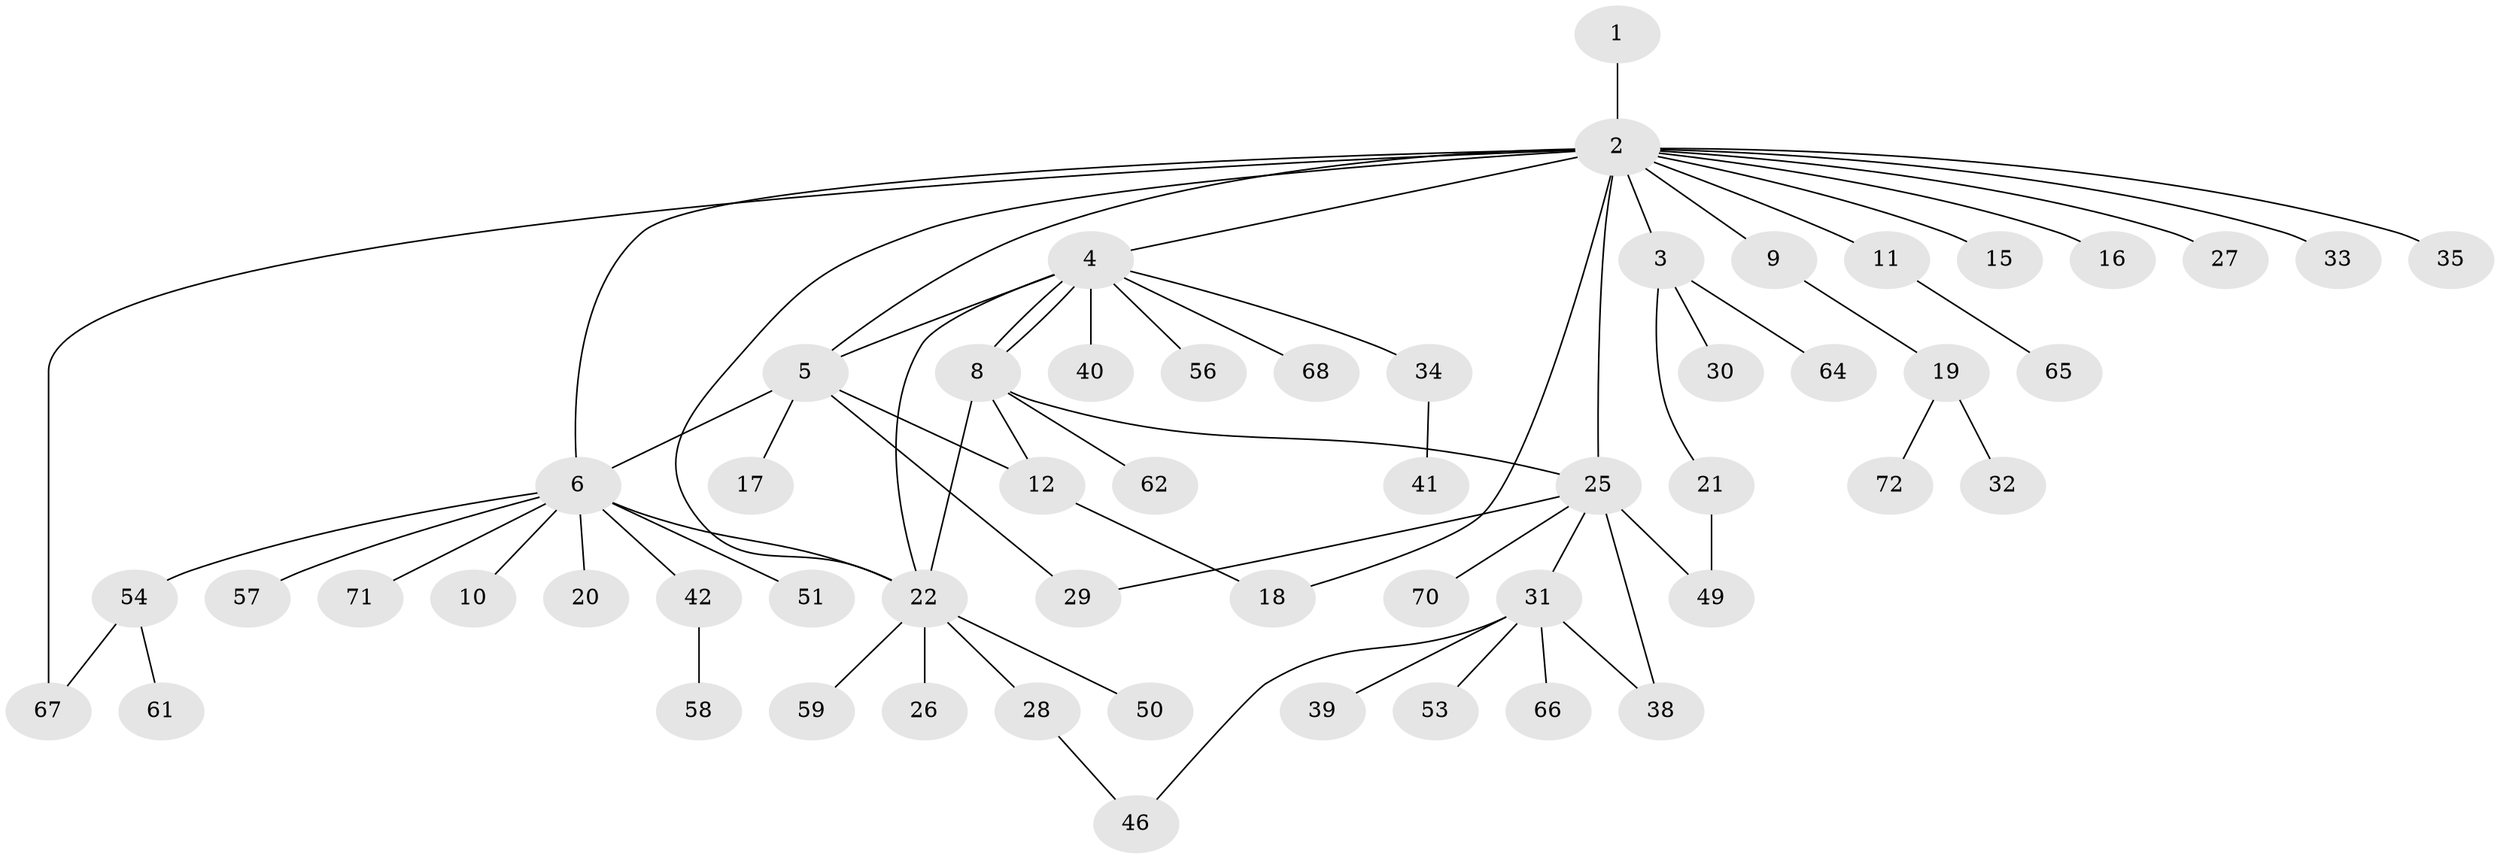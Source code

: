 // original degree distribution, {1: 0.4931506849315068, 18: 0.0136986301369863, 5: 0.0273972602739726, 9: 0.0136986301369863, 6: 0.0410958904109589, 7: 0.0273972602739726, 2: 0.2876712328767123, 4: 0.0410958904109589, 3: 0.0410958904109589, 8: 0.0136986301369863}
// Generated by graph-tools (version 1.1) at 2025/11/02/27/25 16:11:12]
// undirected, 55 vertices, 68 edges
graph export_dot {
graph [start="1"]
  node [color=gray90,style=filled];
  1;
  2 [super="+48"];
  3 [super="+73"];
  4 [super="+36"];
  5 [super="+63"];
  6 [super="+7"];
  8 [super="+43"];
  9;
  10 [super="+14"];
  11;
  12 [super="+13"];
  15;
  16 [super="+69"];
  17 [super="+24"];
  18;
  19 [super="+44"];
  20;
  21 [super="+55"];
  22 [super="+23"];
  25 [super="+37"];
  26;
  27;
  28 [super="+60"];
  29;
  30;
  31 [super="+52"];
  32;
  33;
  34;
  35;
  38;
  39 [super="+45"];
  40;
  41;
  42 [super="+47"];
  46;
  49;
  50;
  51;
  53;
  54;
  56;
  57;
  58;
  59;
  61;
  62;
  64;
  65;
  66;
  67;
  68;
  70;
  71;
  72;
  1 -- 2;
  2 -- 3;
  2 -- 4 [weight=2];
  2 -- 5;
  2 -- 9;
  2 -- 11;
  2 -- 15;
  2 -- 16;
  2 -- 18;
  2 -- 22;
  2 -- 25;
  2 -- 27;
  2 -- 33;
  2 -- 35;
  2 -- 67;
  2 -- 6;
  3 -- 21;
  3 -- 30;
  3 -- 64;
  4 -- 5;
  4 -- 8 [weight=2];
  4 -- 8;
  4 -- 34;
  4 -- 40;
  4 -- 56;
  4 -- 68;
  4 -- 22;
  5 -- 6;
  5 -- 17;
  5 -- 29;
  5 -- 12;
  6 -- 10;
  6 -- 20;
  6 -- 42;
  6 -- 54;
  6 -- 57;
  6 -- 51;
  6 -- 22;
  6 -- 71;
  8 -- 12;
  8 -- 25;
  8 -- 62;
  8 -- 22;
  9 -- 19;
  11 -- 65;
  12 -- 18;
  19 -- 32;
  19 -- 72;
  21 -- 49;
  22 -- 26;
  22 -- 59;
  22 -- 50;
  22 -- 28;
  25 -- 29;
  25 -- 31;
  25 -- 38;
  25 -- 49;
  25 -- 70;
  28 -- 46;
  31 -- 39;
  31 -- 46;
  31 -- 53;
  31 -- 66;
  31 -- 38;
  34 -- 41;
  42 -- 58;
  54 -- 61;
  54 -- 67;
}
